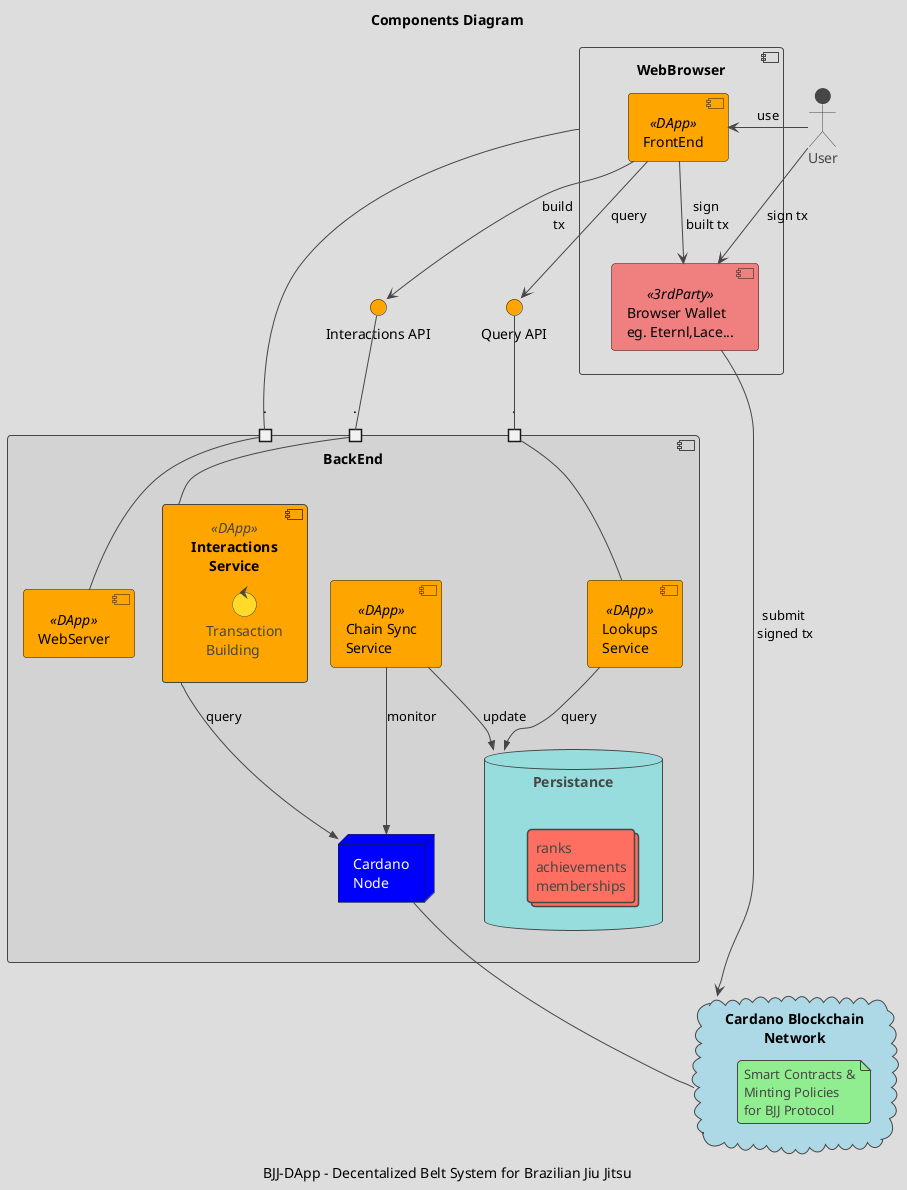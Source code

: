@startuml ComponentDiagram 
!theme toy

title "Components Diagram"
caption: BJJ-DApp - Decentalized Belt System for Brazilian Jiu Jitsu


skinparam interface {
    BackgroundColor Orange
}

skinparam component {
    BackgroundColor<<DApp>> Orange
    FontSize Black

    BackgroundColor<<3rdParty>> LightCoral
}
skinparam cloud {
    BackgroundColor LightBlue
}
skinparam node {
    BackgroundColor Blue
    FontColor White
}


Actor User

component WebBrowser {
    component BrowserWallet as "Browser Wallet\neg. Eternl,Lace..." <<3rdParty>>
    component UI as "FrontEnd" <<DApp>>
}

component BackEnd #LightGray {

    node CardanoNode  as "Cardano\nNode"

    component WebServer <<DApp>> 
    component Interactions  <<DApp>> as "Interactions\nService" {
        control TxBuilding as "Transaction\nBuilding"

    }
    component Lookups <<DApp>> as "Lookups\nService"
    component ChainSync <<DApp>>  as "Chain Sync\nService"
    database  LocalDB as "Persistance\n" {
        collections c as "ranks\nachievements\nmemberships"
    }

    portin webserverPort as "."
    portin interactionsPort as "."
    portin queryPort as "."

    Interactions -->> CardanoNode : query
    ChainSync -->> LocalDB : update
    ChainSync -->> CardanoNode : monitor
    Lookups -->> LocalDB : query

    Interactions - interactionsPort
    Lookups - queryPort
    WebServer - webserverPort

}
interface InteractionsAPI as "Interactions API"
interface QueryAPI as "Query API"
interactionsPort -up- InteractionsAPI
queryPort -up- QueryAPI



'  component WebServer as "WebServer\nStatic Content"



 

cloud BlockchainNetwork as "Cardano Blockchain\nNetwork" {
    note as SmarContracts
    Smart Contracts &
    Minting Policies
    for BJJ Protocol
    end note
}


User -> UI : use
WebBrowser - webserverPort
UI --> InteractionsAPI : build\n tx
UI --> QueryAPI : query

UI -down-> BrowserWallet : "sign\n built tx"
User -> BrowserWallet : "sign tx"
BrowserWallet --> BlockchainNetwork : "submit\n signed tx"
 
CardanoNode -- BlockchainNetwork

@enduml
